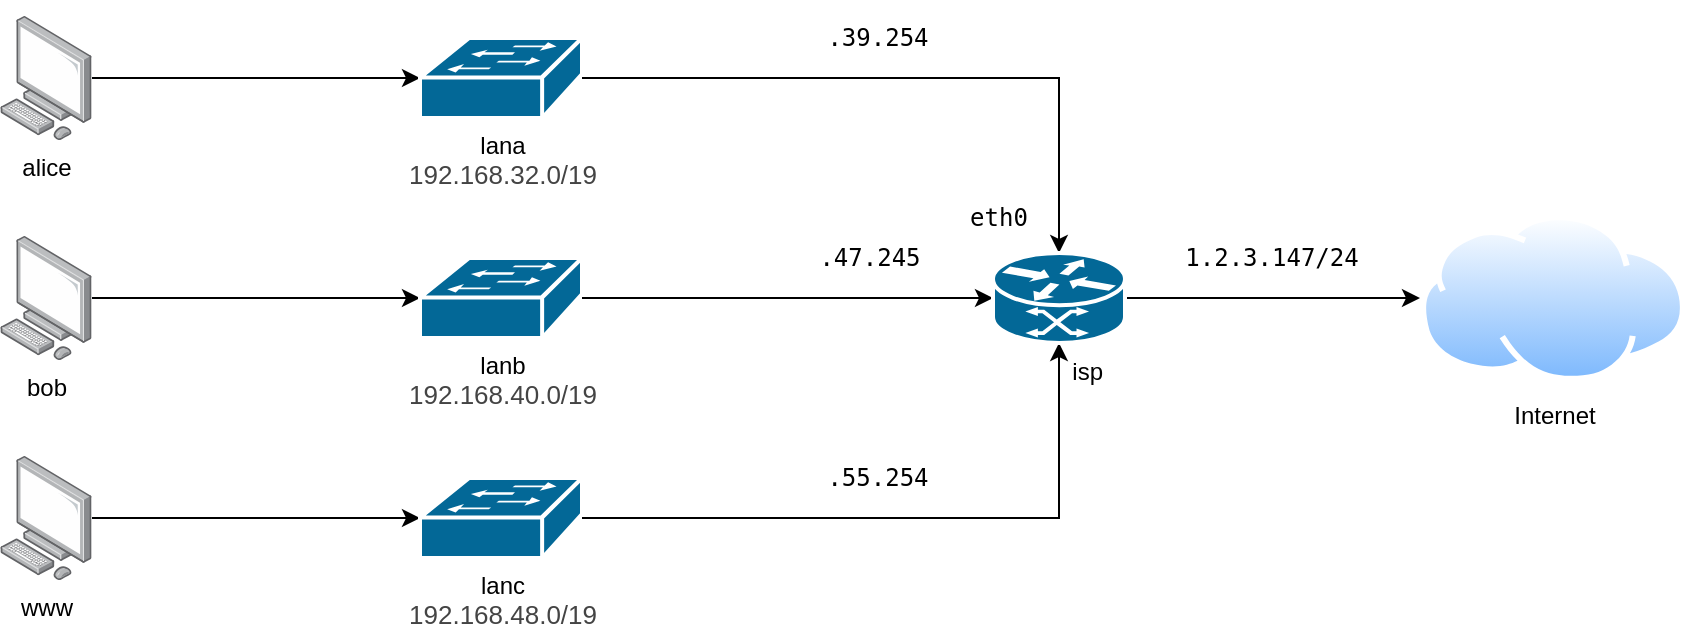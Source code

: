 <mxfile version="12.3.3" type="device" pages="1"><diagram name="Page-1" id="c37626ed-c26b-45fb-9056-f9ebc6bb27b6"><mxGraphModel dx="1094" dy="446" grid="1" gridSize="10" guides="1" tooltips="1" connect="1" arrows="1" fold="1" page="1" pageScale="1" pageWidth="1100" pageHeight="850" background="#ffffff" math="0" shadow="0"><root><mxCell id="0"/><mxCell id="1" parent="0"/><mxCell id="i4M154ItJTylXXQaBpmU-9" style="edgeStyle=orthogonalEdgeStyle;rounded=0;orthogonalLoop=1;jettySize=auto;html=1;entryX=0;entryY=0.5;entryDx=0;entryDy=0;entryPerimeter=0;" parent="1" source="i4M154ItJTylXXQaBpmU-1" target="i4M154ItJTylXXQaBpmU-2" edge="1"><mxGeometry relative="1" as="geometry"/></mxCell><mxCell id="i4M154ItJTylXXQaBpmU-1" value="alice" style="points=[];aspect=fixed;html=1;align=center;shadow=0;dashed=0;image;image=img/lib/allied_telesis/computer_and_terminals/Personal_Computer.svg;" parent="1" vertex="1"><mxGeometry x="20" y="31" width="46" height="62" as="geometry"/></mxCell><mxCell id="i4M154ItJTylXXQaBpmU-8" style="edgeStyle=orthogonalEdgeStyle;rounded=0;orthogonalLoop=1;jettySize=auto;html=1;entryX=0.5;entryY=0;entryDx=0;entryDy=0;entryPerimeter=0;" parent="1" source="i4M154ItJTylXXQaBpmU-2" target="i4M154ItJTylXXQaBpmU-7" edge="1"><mxGeometry relative="1" as="geometry"/></mxCell><mxCell id="i4M154ItJTylXXQaBpmU-2" value="lana&lt;br&gt;&lt;span style=&quot;color: rgb(68 , 68 , 68) ; font-family: , &amp;#34;arial&amp;#34; , &amp;#34;helvetica&amp;#34; , sans-serif ; font-size: 13px ; white-space: normal ; background-color: rgb(255 , 255 , 255)&quot;&gt;192.168.32.0/19&lt;/span&gt;" style="shape=mxgraph.cisco.switches.workgroup_switch;html=1;pointerEvents=1;dashed=0;fillColor=#036897;strokeColor=#ffffff;strokeWidth=2;verticalLabelPosition=bottom;verticalAlign=top;align=center;outlineConnect=0;" parent="1" vertex="1"><mxGeometry x="230" y="42" width="81" height="40" as="geometry"/></mxCell><mxCell id="i4M154ItJTylXXQaBpmU-12" style="edgeStyle=orthogonalEdgeStyle;rounded=0;orthogonalLoop=1;jettySize=auto;html=1;entryX=0;entryY=0.5;entryDx=0;entryDy=0;entryPerimeter=0;" parent="1" source="i4M154ItJTylXXQaBpmU-3" target="i4M154ItJTylXXQaBpmU-4" edge="1"><mxGeometry relative="1" as="geometry"/></mxCell><mxCell id="i4M154ItJTylXXQaBpmU-3" value="bob" style="points=[];aspect=fixed;html=1;align=center;shadow=0;dashed=0;image;image=img/lib/allied_telesis/computer_and_terminals/Personal_Computer.svg;" parent="1" vertex="1"><mxGeometry x="20" y="141" width="46" height="62" as="geometry"/></mxCell><mxCell id="i4M154ItJTylXXQaBpmU-14" style="edgeStyle=orthogonalEdgeStyle;rounded=0;orthogonalLoop=1;jettySize=auto;html=1;entryX=0;entryY=0.5;entryDx=0;entryDy=0;entryPerimeter=0;" parent="1" source="i4M154ItJTylXXQaBpmU-4" target="i4M154ItJTylXXQaBpmU-7" edge="1"><mxGeometry relative="1" as="geometry"/></mxCell><mxCell id="i4M154ItJTylXXQaBpmU-4" value="lanb&lt;br&gt;&lt;span style=&quot;color: rgb(68 , 68 , 68) ; font-family: , &amp;#34;arial&amp;#34; , &amp;#34;helvetica&amp;#34; , sans-serif ; font-size: 13px ; white-space: normal ; background-color: rgb(255 , 255 , 255)&quot;&gt;192.168.40.0/19&lt;/span&gt;" style="shape=mxgraph.cisco.switches.workgroup_switch;html=1;pointerEvents=1;dashed=0;fillColor=#036897;strokeColor=#ffffff;strokeWidth=2;verticalLabelPosition=bottom;verticalAlign=top;align=center;outlineConnect=0;" parent="1" vertex="1"><mxGeometry x="230" y="152" width="81" height="40" as="geometry"/></mxCell><mxCell id="i4M154ItJTylXXQaBpmU-13" style="edgeStyle=orthogonalEdgeStyle;rounded=0;orthogonalLoop=1;jettySize=auto;html=1;entryX=0;entryY=0.5;entryDx=0;entryDy=0;entryPerimeter=0;" parent="1" source="i4M154ItJTylXXQaBpmU-5" target="i4M154ItJTylXXQaBpmU-6" edge="1"><mxGeometry relative="1" as="geometry"/></mxCell><mxCell id="i4M154ItJTylXXQaBpmU-5" value="www" style="points=[];aspect=fixed;html=1;align=center;shadow=0;dashed=0;image;image=img/lib/allied_telesis/computer_and_terminals/Personal_Computer.svg;" parent="1" vertex="1"><mxGeometry x="20" y="251" width="46" height="62" as="geometry"/></mxCell><mxCell id="i4M154ItJTylXXQaBpmU-15" style="edgeStyle=orthogonalEdgeStyle;rounded=0;orthogonalLoop=1;jettySize=auto;html=1;entryX=0.5;entryY=1;entryDx=0;entryDy=0;entryPerimeter=0;" parent="1" source="i4M154ItJTylXXQaBpmU-6" target="i4M154ItJTylXXQaBpmU-7" edge="1"><mxGeometry relative="1" as="geometry"/></mxCell><mxCell id="i4M154ItJTylXXQaBpmU-6" value="lanc&lt;br&gt;&lt;span style=&quot;color: rgb(68 , 68 , 68) ; font-family: , &amp;#34;arial&amp;#34; , &amp;#34;helvetica&amp;#34; , sans-serif ; font-size: 13px ; white-space: normal ; background-color: rgb(255 , 255 , 255)&quot;&gt;192.168.48.0/19&lt;/span&gt;" style="shape=mxgraph.cisco.switches.workgroup_switch;html=1;pointerEvents=1;dashed=0;fillColor=#036897;strokeColor=#ffffff;strokeWidth=2;verticalLabelPosition=bottom;verticalAlign=top;align=center;outlineConnect=0;" parent="1" vertex="1"><mxGeometry x="230" y="262" width="81" height="40" as="geometry"/></mxCell><mxCell id="i4M154ItJTylXXQaBpmU-19" style="edgeStyle=orthogonalEdgeStyle;rounded=0;orthogonalLoop=1;jettySize=auto;html=1;entryX=0;entryY=0.5;entryDx=0;entryDy=0;" parent="1" source="i4M154ItJTylXXQaBpmU-7" target="i4M154ItJTylXXQaBpmU-18" edge="1"><mxGeometry relative="1" as="geometry"/></mxCell><mxCell id="i4M154ItJTylXXQaBpmU-7" value="&amp;nbsp; &amp;nbsp; &amp;nbsp; &amp;nbsp; isp" style="shape=mxgraph.cisco.routers.atm_router;html=1;pointerEvents=1;dashed=0;fillColor=#036897;strokeColor=#ffffff;strokeWidth=2;verticalLabelPosition=bottom;verticalAlign=top;align=center;outlineConnect=0;" parent="1" vertex="1"><mxGeometry x="516.5" y="149.5" width="66" height="45" as="geometry"/></mxCell><mxCell id="i4M154ItJTylXXQaBpmU-18" value="Internet" style="aspect=fixed;perimeter=ellipsePerimeter;html=1;align=center;shadow=0;dashed=0;spacingTop=3;image;image=img/lib/active_directory/internet_cloud.svg;" parent="1" vertex="1"><mxGeometry x="730" y="130" width="133" height="84" as="geometry"/></mxCell><mxCell id="i4M154ItJTylXXQaBpmU-20" value="&lt;pre style=&quot;overflow-wrap: break-word ; white-space: pre-wrap&quot;&gt;1.2.3.147/24&lt;/pre&gt;" style="text;html=1;strokeColor=none;fillColor=none;align=center;verticalAlign=middle;whiteSpace=wrap;rounded=0;" parent="1" vertex="1"><mxGeometry x="598" y="142" width="116" height="20" as="geometry"/></mxCell><mxCell id="i4M154ItJTylXXQaBpmU-21" value="&lt;pre style=&quot;overflow-wrap: break-word ; white-space: pre-wrap&quot;&gt;.39.254&lt;/pre&gt;" style="text;html=1;strokeColor=none;fillColor=none;align=center;verticalAlign=middle;whiteSpace=wrap;rounded=0;" parent="1" vertex="1"><mxGeometry x="400.5" y="32" width="116" height="20" as="geometry"/></mxCell><mxCell id="i4M154ItJTylXXQaBpmU-22" value="&lt;pre style=&quot;overflow-wrap: break-word ; white-space: pre-wrap&quot;&gt;.47.245&lt;/pre&gt;" style="text;html=1;strokeColor=none;fillColor=none;align=center;verticalAlign=middle;whiteSpace=wrap;rounded=0;" parent="1" vertex="1"><mxGeometry x="396.5" y="142" width="116" height="20" as="geometry"/></mxCell><mxCell id="i4M154ItJTylXXQaBpmU-23" value="&lt;pre style=&quot;overflow-wrap: break-word ; white-space: pre-wrap&quot;&gt;.55.254&lt;/pre&gt;" style="text;html=1;strokeColor=none;fillColor=none;align=center;verticalAlign=middle;whiteSpace=wrap;rounded=0;" parent="1" vertex="1"><mxGeometry x="400.5" y="252" width="116" height="20" as="geometry"/></mxCell><mxCell id="i4M154ItJTylXXQaBpmU-27" value="&lt;pre style=&quot;overflow-wrap: break-word ; white-space: pre-wrap&quot;&gt;eth0&lt;/pre&gt;" style="text;html=1;strokeColor=none;fillColor=none;align=center;verticalAlign=middle;whiteSpace=wrap;rounded=0;" parent="1" vertex="1"><mxGeometry x="488.5" y="122" width="61" height="20" as="geometry"/></mxCell></root></mxGraphModel></diagram></mxfile>